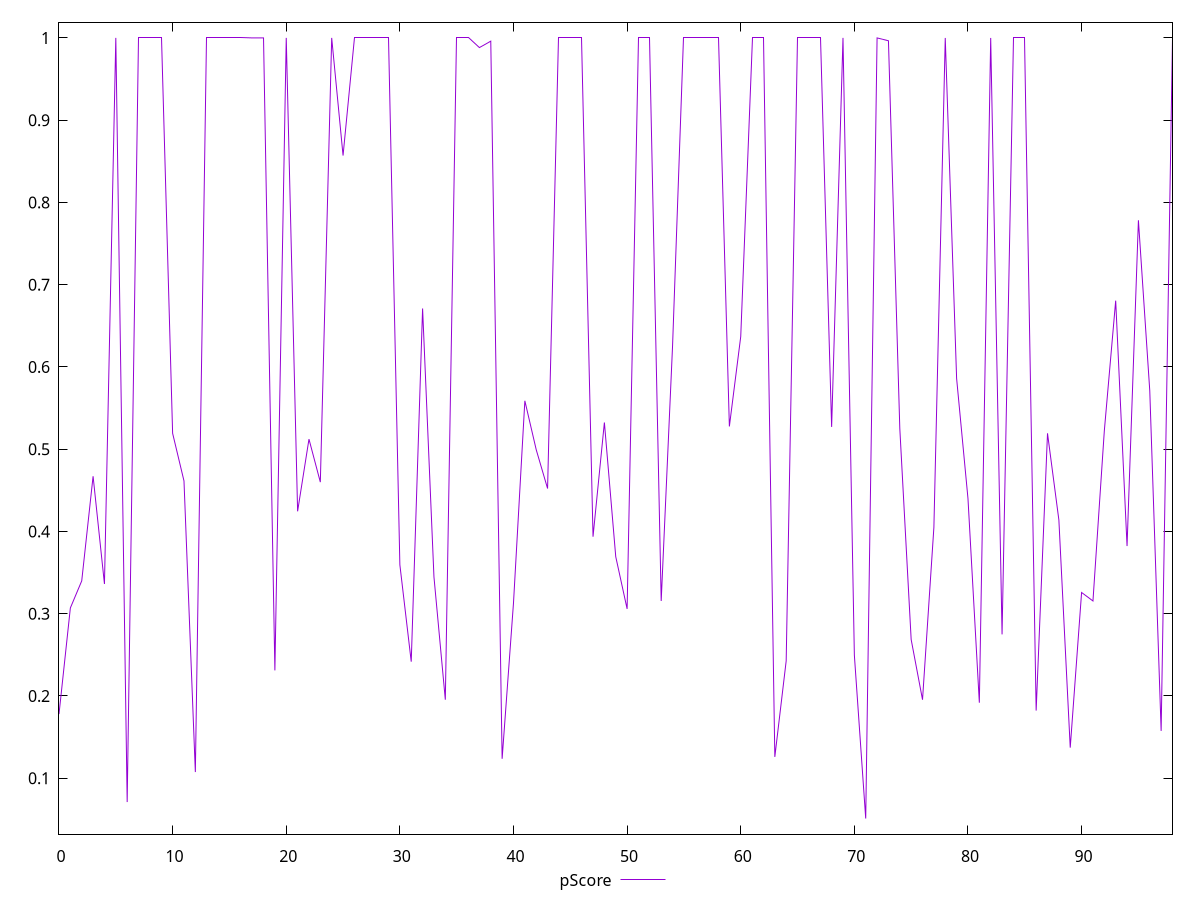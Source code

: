 reset

$pScore <<EOF
0 0.17800657248796736
1 0.30703264638556954
2 0.3399369279008748
3 0.4671276648282441
4 0.3361560290230797
5 1
6 0.07105470098962618
7 1
8 1
9 0.9999999994464832
10 0.5193250418848434
11 0.46142841613141033
12 0.10754532532235034
13 0.9999999999670623
14 0.9999999999670623
15 0.9999999999999686
16 0.9999999997038378
17 0.9999951928188705
18 0.9999999999506068
19 0.23109388577061424
20 1
21 0.42451351040056967
22 0.5122381279670862
23 0.4599905408777502
24 0.9999999999998532
25 0.8569864960985996
26 0.9999999999999999
27 1
28 0.9999999999999867
29 1
30 0.35951578478511265
31 0.24172645400292492
32 0.6711015797719055
33 0.34482487933919087
34 0.19546648468030003
35 1
36 1
37 0.98823425717719
38 0.9960675032080505
39 0.12366676655124492
40 0.31301657488516843
41 0.5588496996057853
42 0.49942249481776274
43 0.4522085049106957
44 0.9999999971504373
45 0.9999999999271931
46 0.9999999999999993
47 0.39365739155132523
48 0.5324911061535648
49 0.36931961210556247
50 0.305892788932582
51 1
52 1
53 0.315514651430307
54 0.6256375543226379
55 0.9999999999981568
56 1
57 1
58 0.9999999999999686
59 0.5276777650381912
60 0.6368975697561563
61 0.9999999832845237
62 0.9999999994464832
63 0.12596988484700627
64 0.24263831186757523
65 1
66 1
67 1
68 0.5270781492348018
69 0.9999999999999686
70 0.24970505801768444
71 0.05105646074598846
72 0.9999999999999686
73 0.996516146815235
74 0.525282052472845
75 0.268633133126848
76 0.19546648468030003
77 0.40502532680690534
78 0.9999599991540811
79 0.58598210258619
80 0.43995254037869275
81 0.19184012254949434
82 0.9999989821950285
83 0.2748785035383835
84 0.9999999999999686
85 0.9999998688662827
86 0.18227342288434645
87 0.5193250418848434
88 0.41394090315876375
89 0.13721541480929345
90 0.3258216893603254
91 0.315514651430307
92 0.5222977626415202
93 0.6805783549294273
94 0.3822762360833014
95 0.7783223537845763
96 0.5710157614861296
97 0.1575713049330047
98 0.9999999999271931
EOF

set key outside below
set xrange [0:98]
set yrange [0.03207758996090823:1.0189788707850802]
set trange [0.03207758996090823:1.0189788707850802]
set terminal svg size 640, 500 enhanced background rgb 'white'
set output "reports/report_00027_2021-02-24T12-40-31.850Z/total-blocking-time/samples/card/pScore/values.svg"

plot $pScore title "pScore" with line

reset
